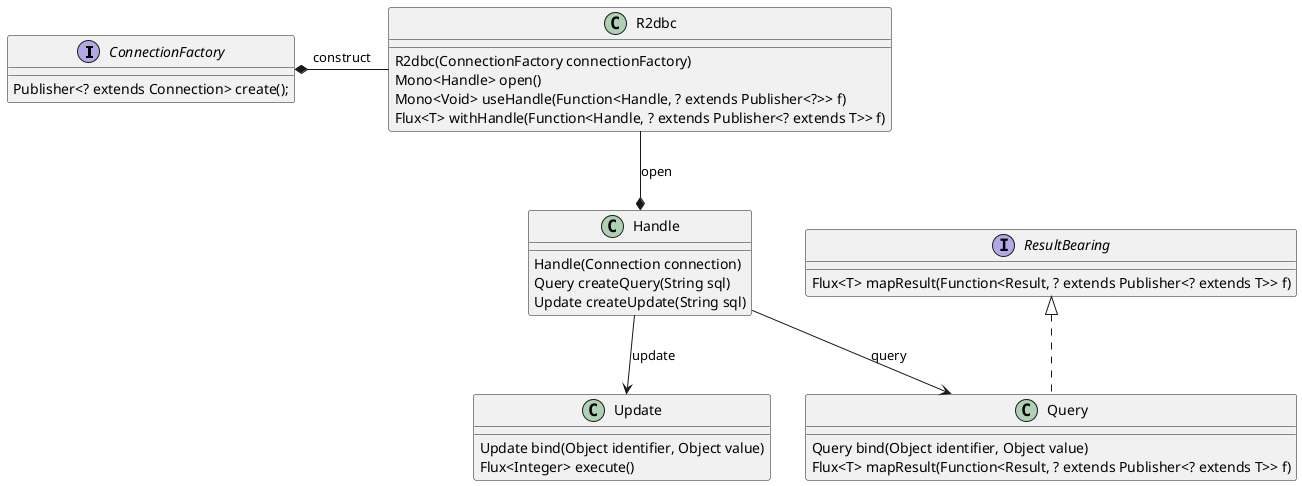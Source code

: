 @startuml


interface ConnectionFactory {
   Publisher<? extends Connection> create();
}

class R2dbc {
   R2dbc(ConnectionFactory connectionFactory)
   Mono<Handle> open()
   Mono<Void> useHandle(Function<Handle, ? extends Publisher<?>> f)
   Flux<T> withHandle(Function<Handle, ? extends Publisher<? extends T>> f)
}

class Handle {
   Handle(Connection connection)
   Query createQuery(String sql)
   Update createUpdate(String sql)
}

interface ResultBearing {
   Flux<T> mapResult(Function<Result, ? extends Publisher<? extends T>> f)
}

class Query implements ResultBearing {
   Query bind(Object identifier, Object value)
   Flux<T> mapResult(Function<Result, ? extends Publisher<? extends T>> f)
}

class Update {
   Update bind(Object identifier, Object value)
   Flux<Integer> execute()
}

R2dbc -left-* ConnectionFactory: construct

R2dbc --* Handle: open

Handle --> Query: query

Handle --> Update: update

@enduml